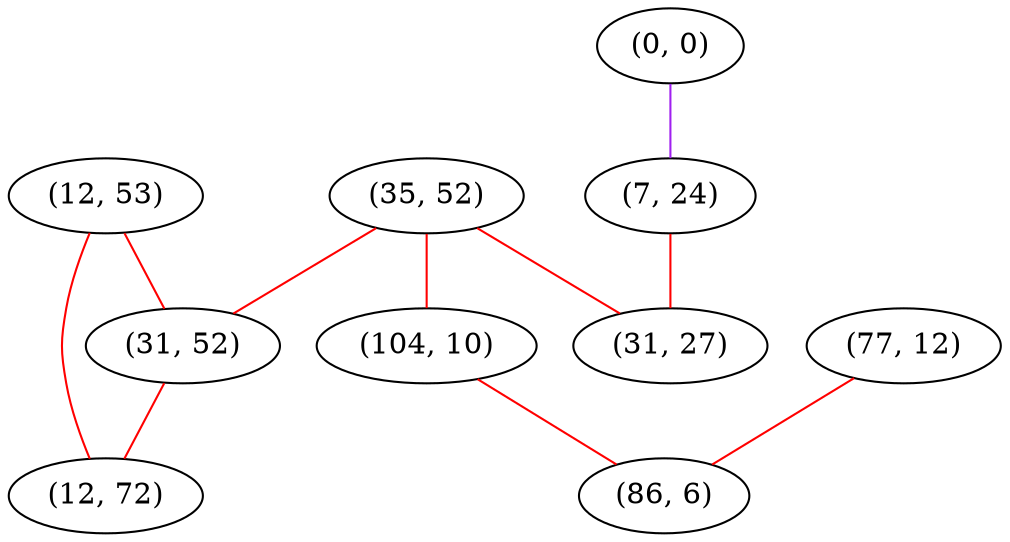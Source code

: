 graph "" {
"(12, 53)";
"(77, 12)";
"(0, 0)";
"(7, 24)";
"(35, 52)";
"(104, 10)";
"(31, 27)";
"(86, 6)";
"(31, 52)";
"(12, 72)";
"(12, 53)" -- "(31, 52)"  [color=red, key=0, weight=1];
"(12, 53)" -- "(12, 72)"  [color=red, key=0, weight=1];
"(77, 12)" -- "(86, 6)"  [color=red, key=0, weight=1];
"(0, 0)" -- "(7, 24)"  [color=purple, key=0, weight=4];
"(7, 24)" -- "(31, 27)"  [color=red, key=0, weight=1];
"(35, 52)" -- "(31, 52)"  [color=red, key=0, weight=1];
"(35, 52)" -- "(31, 27)"  [color=red, key=0, weight=1];
"(35, 52)" -- "(104, 10)"  [color=red, key=0, weight=1];
"(104, 10)" -- "(86, 6)"  [color=red, key=0, weight=1];
"(31, 52)" -- "(12, 72)"  [color=red, key=0, weight=1];
}
